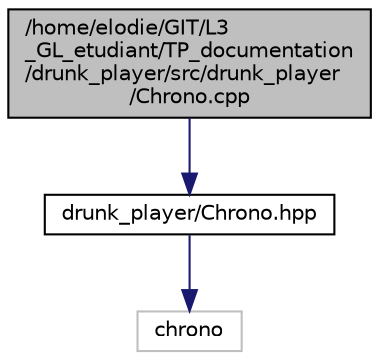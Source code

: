 digraph "/home/elodie/GIT/L3_GL_etudiant/TP_documentation/drunk_player/src/drunk_player/Chrono.cpp"
{
  edge [fontname="Helvetica",fontsize="10",labelfontname="Helvetica",labelfontsize="10"];
  node [fontname="Helvetica",fontsize="10",shape=record];
  Node1 [label="/home/elodie/GIT/L3\l_GL_etudiant/TP_documentation\l/drunk_player/src/drunk_player\l/Chrono.cpp",height=0.2,width=0.4,color="black", fillcolor="grey75", style="filled", fontcolor="black"];
  Node1 -> Node2 [color="midnightblue",fontsize="10",style="solid",fontname="Helvetica"];
  Node2 [label="drunk_player/Chrono.hpp",height=0.2,width=0.4,color="black", fillcolor="white", style="filled",URL="$Chrono_8hpp.html"];
  Node2 -> Node3 [color="midnightblue",fontsize="10",style="solid",fontname="Helvetica"];
  Node3 [label="chrono",height=0.2,width=0.4,color="grey75", fillcolor="white", style="filled"];
}
